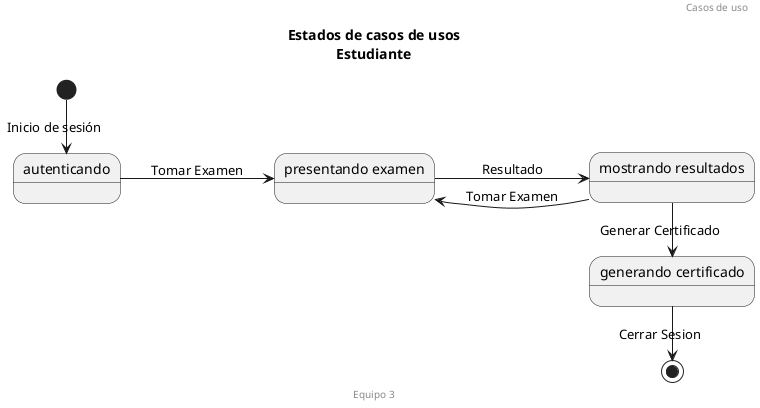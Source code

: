 @startuml "Relaición de Estados de Casos de Usos"


title Estados de casos de usos\nEstudiante
header Casos de uso
Footer Equipo 3
skinparam width 300
left to right direction

state "autenticando" as au
state "presentando examen" as pe
state "mostrando resultados" as mr
state "generando certificado" as gc


[*] -r-> au : Inicio de sesión
au --> pe: Tomar Examen
pe --> mr: Resultado
mr --> pe: Tomar Examen
mr -r-> gc: Generar Certificado

gc -r-> [*]: Cerrar Sesion


